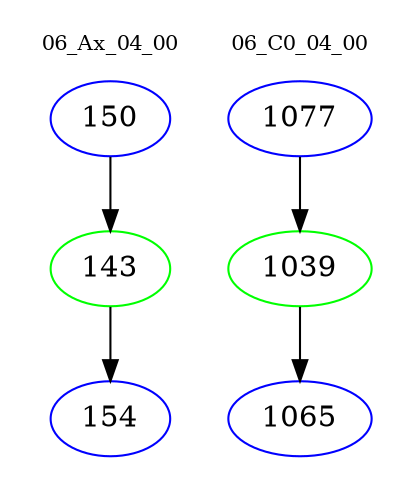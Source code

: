 digraph{
subgraph cluster_0 {
color = white
label = "06_Ax_04_00";
fontsize=10;
T0_150 [label="150", color="blue"]
T0_150 -> T0_143 [color="black"]
T0_143 [label="143", color="green"]
T0_143 -> T0_154 [color="black"]
T0_154 [label="154", color="blue"]
}
subgraph cluster_1 {
color = white
label = "06_C0_04_00";
fontsize=10;
T1_1077 [label="1077", color="blue"]
T1_1077 -> T1_1039 [color="black"]
T1_1039 [label="1039", color="green"]
T1_1039 -> T1_1065 [color="black"]
T1_1065 [label="1065", color="blue"]
}
}
